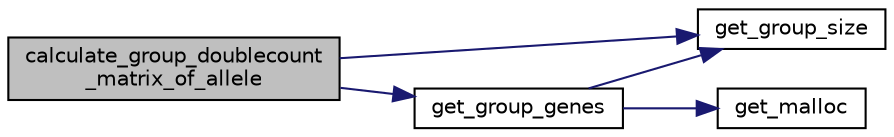 digraph "calculate_group_doublecount_matrix_of_allele"
{
 // LATEX_PDF_SIZE
  edge [fontname="Helvetica",fontsize="10",labelfontname="Helvetica",labelfontsize="10"];
  node [fontname="Helvetica",fontsize="10",shape=record];
  rankdir="LR";
  Node1 [label="calculate_group_doublecount\l_matrix_of_allele",height=0.2,width=0.4,color="black", fillcolor="grey75", style="filled", fontcolor="black",tooltip="Calculates the number of times at each marker that two particular alleles appear for each genotype in..."];
  Node1 -> Node2 [color="midnightblue",fontsize="10",style="solid",fontname="Helvetica"];
  Node2 [label="get_group_genes",height=0.2,width=0.4,color="black", fillcolor="white", style="filled",URL="$group__getters.html#gab6a654922ed92b3a42e3e36ecea50d07",tooltip="Gets a shallow copy of the genes/alleles of each member of the group."];
  Node2 -> Node3 [color="midnightblue",fontsize="10",style="solid",fontname="Helvetica"];
  Node3 [label="get_group_size",height=0.2,width=0.4,color="black", fillcolor="white", style="filled",URL="$group__getters.html#gad6d2b66296cd80f5bfe303e06de7935c",tooltip="Function to count the number of genotypes that currently belong to the specified group."];
  Node2 -> Node4 [color="midnightblue",fontsize="10",style="solid",fontname="Helvetica"];
  Node4 [label="get_malloc",height=0.2,width=0.4,color="black", fillcolor="white", style="filled",URL="$group__supporters.html#ga08d9e7703e6779d2122baa4309fca0ab",tooltip="Replace calls to malloc direct with this function, which errors and exits with status 2 if memory all..."];
  Node1 -> Node3 [color="midnightblue",fontsize="10",style="solid",fontname="Helvetica"];
}
